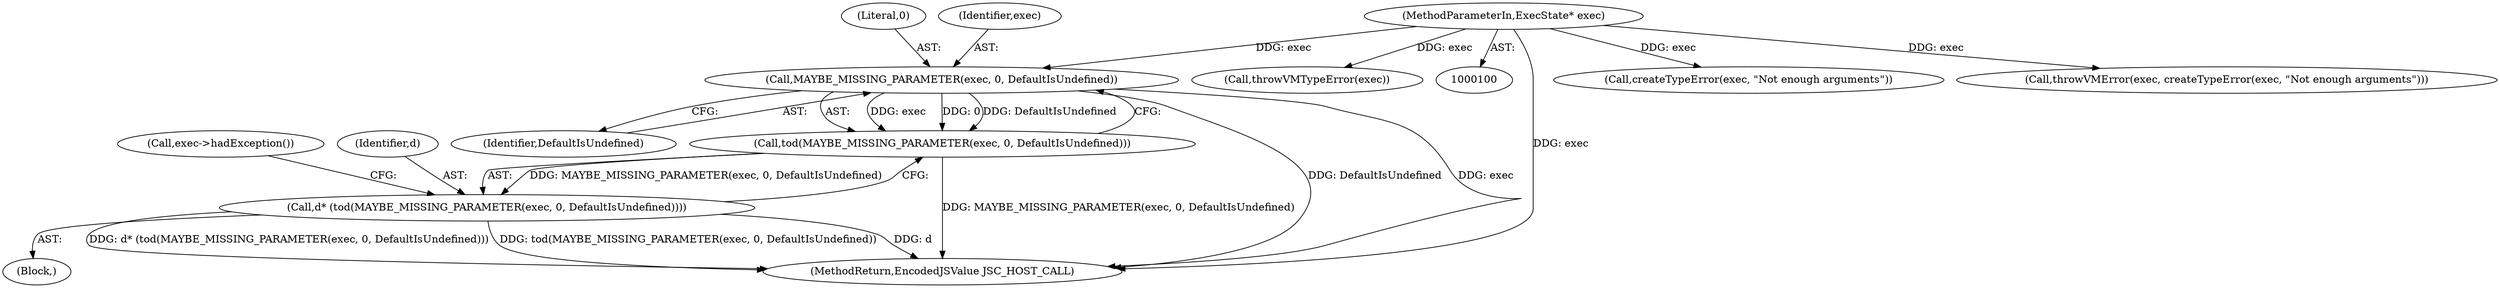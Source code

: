 digraph "0_Chrome_b944f670bb7a8a919daac497a4ea0536c954c201_28@pointer" {
"1000140" [label="(Call,MAYBE_MISSING_PARAMETER(exec, 0, DefaultIsUndefined))"];
"1000101" [label="(MethodParameterIn,ExecState* exec)"];
"1000139" [label="(Call,tod(MAYBE_MISSING_PARAMETER(exec, 0, DefaultIsUndefined)))"];
"1000137" [label="(Call,d* (tod(MAYBE_MISSING_PARAMETER(exec, 0, DefaultIsUndefined))))"];
"1000145" [label="(Call,exec->hadException())"];
"1000139" [label="(Call,tod(MAYBE_MISSING_PARAMETER(exec, 0, DefaultIsUndefined)))"];
"1000153" [label="(MethodReturn,EncodedJSValue JSC_HOST_CALL)"];
"1000134" [label="(Call,createTypeError(exec, \"Not enough arguments\"))"];
"1000137" [label="(Call,d* (tod(MAYBE_MISSING_PARAMETER(exec, 0, DefaultIsUndefined))))"];
"1000143" [label="(Identifier,DefaultIsUndefined)"];
"1000102" [label="(Block,)"];
"1000132" [label="(Call,throwVMError(exec, createTypeError(exec, \"Not enough arguments\")))"];
"1000138" [label="(Identifier,d)"];
"1000101" [label="(MethodParameterIn,ExecState* exec)"];
"1000113" [label="(Call,throwVMTypeError(exec))"];
"1000140" [label="(Call,MAYBE_MISSING_PARAMETER(exec, 0, DefaultIsUndefined))"];
"1000142" [label="(Literal,0)"];
"1000141" [label="(Identifier,exec)"];
"1000140" -> "1000139"  [label="AST: "];
"1000140" -> "1000143"  [label="CFG: "];
"1000141" -> "1000140"  [label="AST: "];
"1000142" -> "1000140"  [label="AST: "];
"1000143" -> "1000140"  [label="AST: "];
"1000139" -> "1000140"  [label="CFG: "];
"1000140" -> "1000153"  [label="DDG: exec"];
"1000140" -> "1000153"  [label="DDG: DefaultIsUndefined"];
"1000140" -> "1000139"  [label="DDG: exec"];
"1000140" -> "1000139"  [label="DDG: 0"];
"1000140" -> "1000139"  [label="DDG: DefaultIsUndefined"];
"1000101" -> "1000140"  [label="DDG: exec"];
"1000101" -> "1000100"  [label="AST: "];
"1000101" -> "1000153"  [label="DDG: exec"];
"1000101" -> "1000113"  [label="DDG: exec"];
"1000101" -> "1000132"  [label="DDG: exec"];
"1000101" -> "1000134"  [label="DDG: exec"];
"1000139" -> "1000137"  [label="AST: "];
"1000137" -> "1000139"  [label="CFG: "];
"1000139" -> "1000153"  [label="DDG: MAYBE_MISSING_PARAMETER(exec, 0, DefaultIsUndefined)"];
"1000139" -> "1000137"  [label="DDG: MAYBE_MISSING_PARAMETER(exec, 0, DefaultIsUndefined)"];
"1000137" -> "1000102"  [label="AST: "];
"1000138" -> "1000137"  [label="AST: "];
"1000145" -> "1000137"  [label="CFG: "];
"1000137" -> "1000153"  [label="DDG: tod(MAYBE_MISSING_PARAMETER(exec, 0, DefaultIsUndefined))"];
"1000137" -> "1000153"  [label="DDG: d"];
"1000137" -> "1000153"  [label="DDG: d* (tod(MAYBE_MISSING_PARAMETER(exec, 0, DefaultIsUndefined)))"];
}
